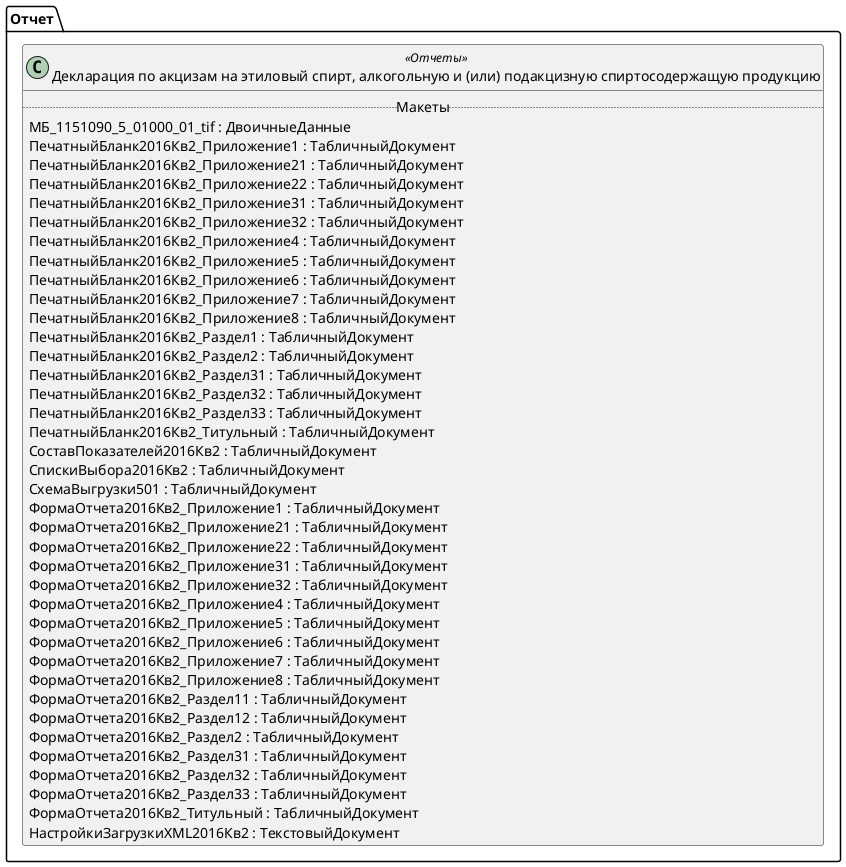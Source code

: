 ﻿@startuml РегламентированныйОтчетАкцизыАлкоголь
'!include templates.wsd
'..\include templates.wsd
class Отчет.РегламентированныйОтчетАкцизыАлкоголь as "Декларация по акцизам на этиловый спирт, алкогольную и (или) подакцизную спиртосодержащую продукцию" <<Отчеты>>
{
..Макеты..
МБ_1151090_5_01000_01_tif : ДвоичныеДанные
ПечатныйБланк2016Кв2_Приложение1 : ТабличныйДокумент
ПечатныйБланк2016Кв2_Приложение21 : ТабличныйДокумент
ПечатныйБланк2016Кв2_Приложение22 : ТабличныйДокумент
ПечатныйБланк2016Кв2_Приложение31 : ТабличныйДокумент
ПечатныйБланк2016Кв2_Приложение32 : ТабличныйДокумент
ПечатныйБланк2016Кв2_Приложение4 : ТабличныйДокумент
ПечатныйБланк2016Кв2_Приложение5 : ТабличныйДокумент
ПечатныйБланк2016Кв2_Приложение6 : ТабличныйДокумент
ПечатныйБланк2016Кв2_Приложение7 : ТабличныйДокумент
ПечатныйБланк2016Кв2_Приложение8 : ТабличныйДокумент
ПечатныйБланк2016Кв2_Раздел1 : ТабличныйДокумент
ПечатныйБланк2016Кв2_Раздел2 : ТабличныйДокумент
ПечатныйБланк2016Кв2_Раздел31 : ТабличныйДокумент
ПечатныйБланк2016Кв2_Раздел32 : ТабличныйДокумент
ПечатныйБланк2016Кв2_Раздел33 : ТабличныйДокумент
ПечатныйБланк2016Кв2_Титульный : ТабличныйДокумент
СоставПоказателей2016Кв2 : ТабличныйДокумент
СпискиВыбора2016Кв2 : ТабличныйДокумент
СхемаВыгрузки501 : ТабличныйДокумент
ФормаОтчета2016Кв2_Приложение1 : ТабличныйДокумент
ФормаОтчета2016Кв2_Приложение21 : ТабличныйДокумент
ФормаОтчета2016Кв2_Приложение22 : ТабличныйДокумент
ФормаОтчета2016Кв2_Приложение31 : ТабличныйДокумент
ФормаОтчета2016Кв2_Приложение32 : ТабличныйДокумент
ФормаОтчета2016Кв2_Приложение4 : ТабличныйДокумент
ФормаОтчета2016Кв2_Приложение5 : ТабличныйДокумент
ФормаОтчета2016Кв2_Приложение6 : ТабличныйДокумент
ФормаОтчета2016Кв2_Приложение7 : ТабличныйДокумент
ФормаОтчета2016Кв2_Приложение8 : ТабличныйДокумент
ФормаОтчета2016Кв2_Раздел11 : ТабличныйДокумент
ФормаОтчета2016Кв2_Раздел12 : ТабличныйДокумент
ФормаОтчета2016Кв2_Раздел2 : ТабличныйДокумент
ФормаОтчета2016Кв2_Раздел31 : ТабличныйДокумент
ФормаОтчета2016Кв2_Раздел32 : ТабличныйДокумент
ФормаОтчета2016Кв2_Раздел33 : ТабличныйДокумент
ФормаОтчета2016Кв2_Титульный : ТабличныйДокумент
НастройкиЗагрузкиXML2016Кв2 : ТекстовыйДокумент
}
@enduml
